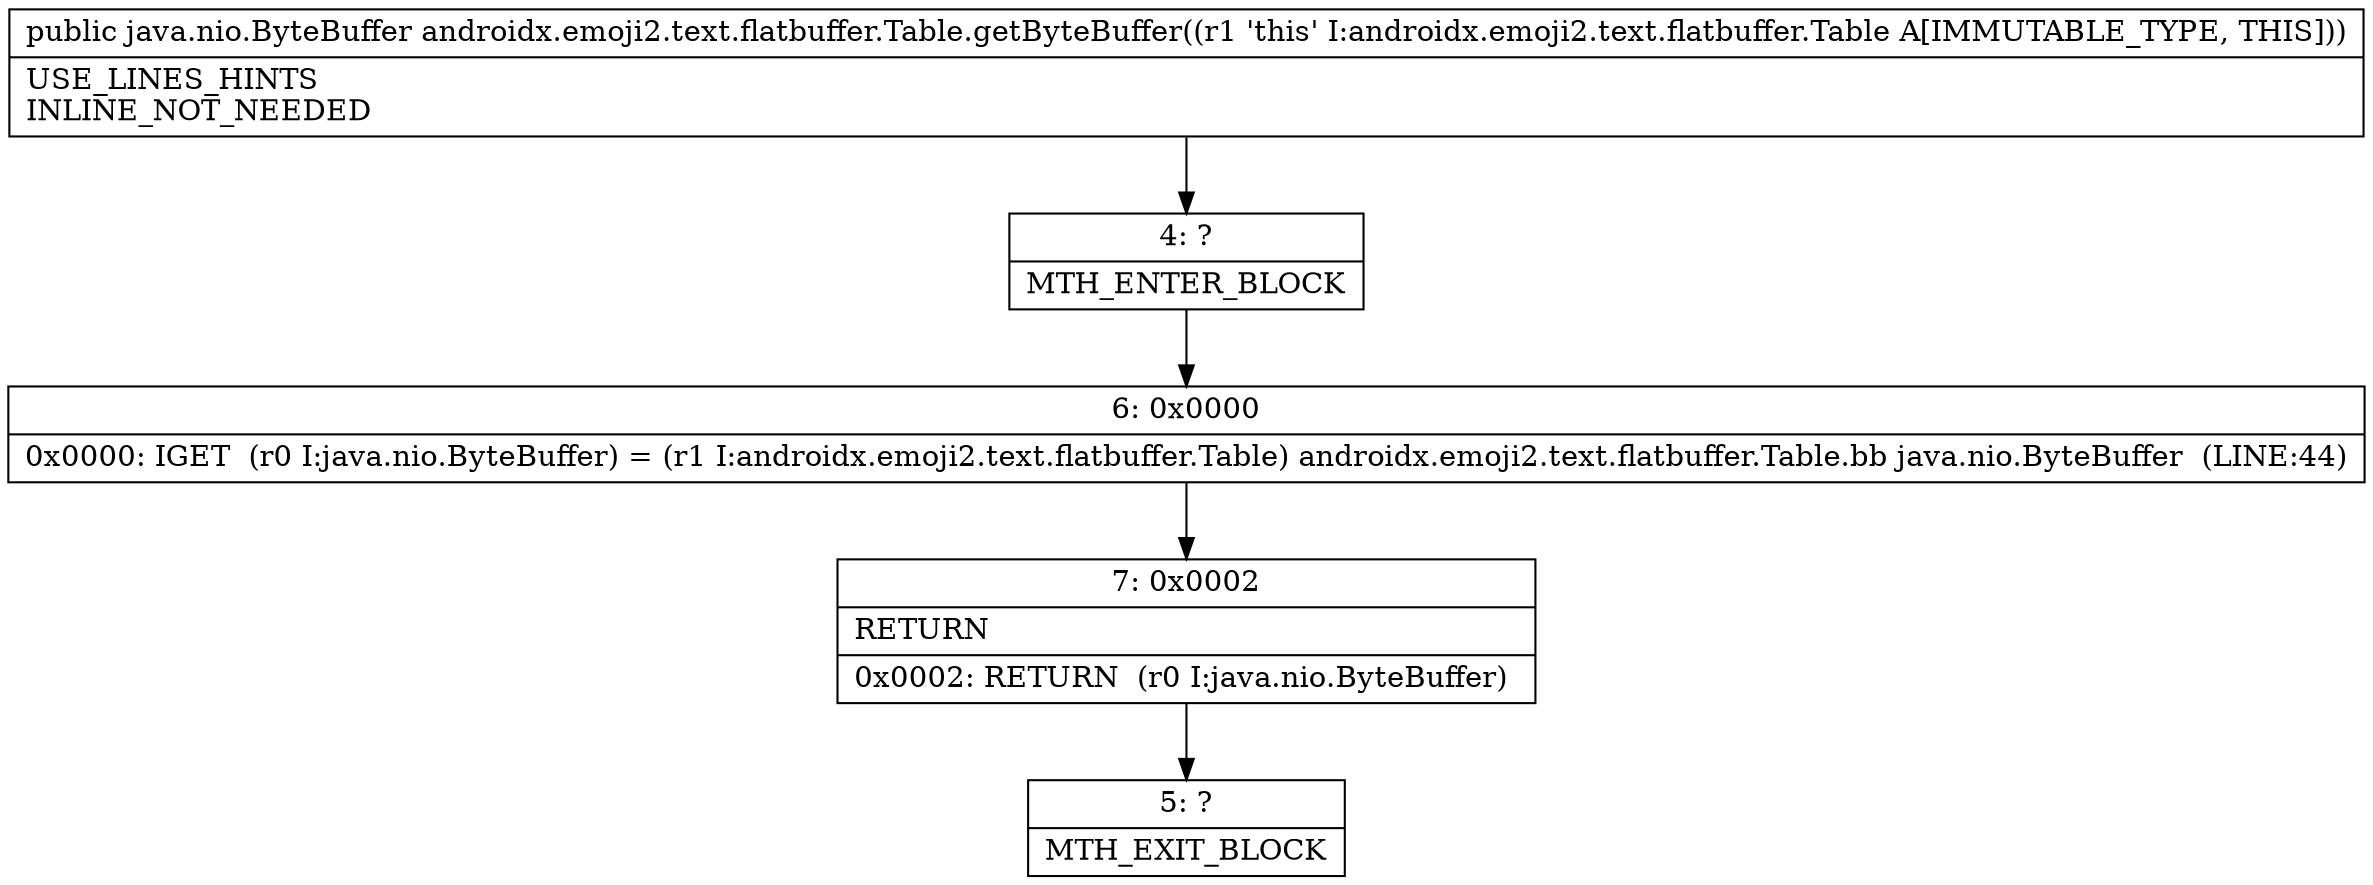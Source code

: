 digraph "CFG forandroidx.emoji2.text.flatbuffer.Table.getByteBuffer()Ljava\/nio\/ByteBuffer;" {
Node_4 [shape=record,label="{4\:\ ?|MTH_ENTER_BLOCK\l}"];
Node_6 [shape=record,label="{6\:\ 0x0000|0x0000: IGET  (r0 I:java.nio.ByteBuffer) = (r1 I:androidx.emoji2.text.flatbuffer.Table) androidx.emoji2.text.flatbuffer.Table.bb java.nio.ByteBuffer  (LINE:44)\l}"];
Node_7 [shape=record,label="{7\:\ 0x0002|RETURN\l|0x0002: RETURN  (r0 I:java.nio.ByteBuffer) \l}"];
Node_5 [shape=record,label="{5\:\ ?|MTH_EXIT_BLOCK\l}"];
MethodNode[shape=record,label="{public java.nio.ByteBuffer androidx.emoji2.text.flatbuffer.Table.getByteBuffer((r1 'this' I:androidx.emoji2.text.flatbuffer.Table A[IMMUTABLE_TYPE, THIS]))  | USE_LINES_HINTS\lINLINE_NOT_NEEDED\l}"];
MethodNode -> Node_4;Node_4 -> Node_6;
Node_6 -> Node_7;
Node_7 -> Node_5;
}


